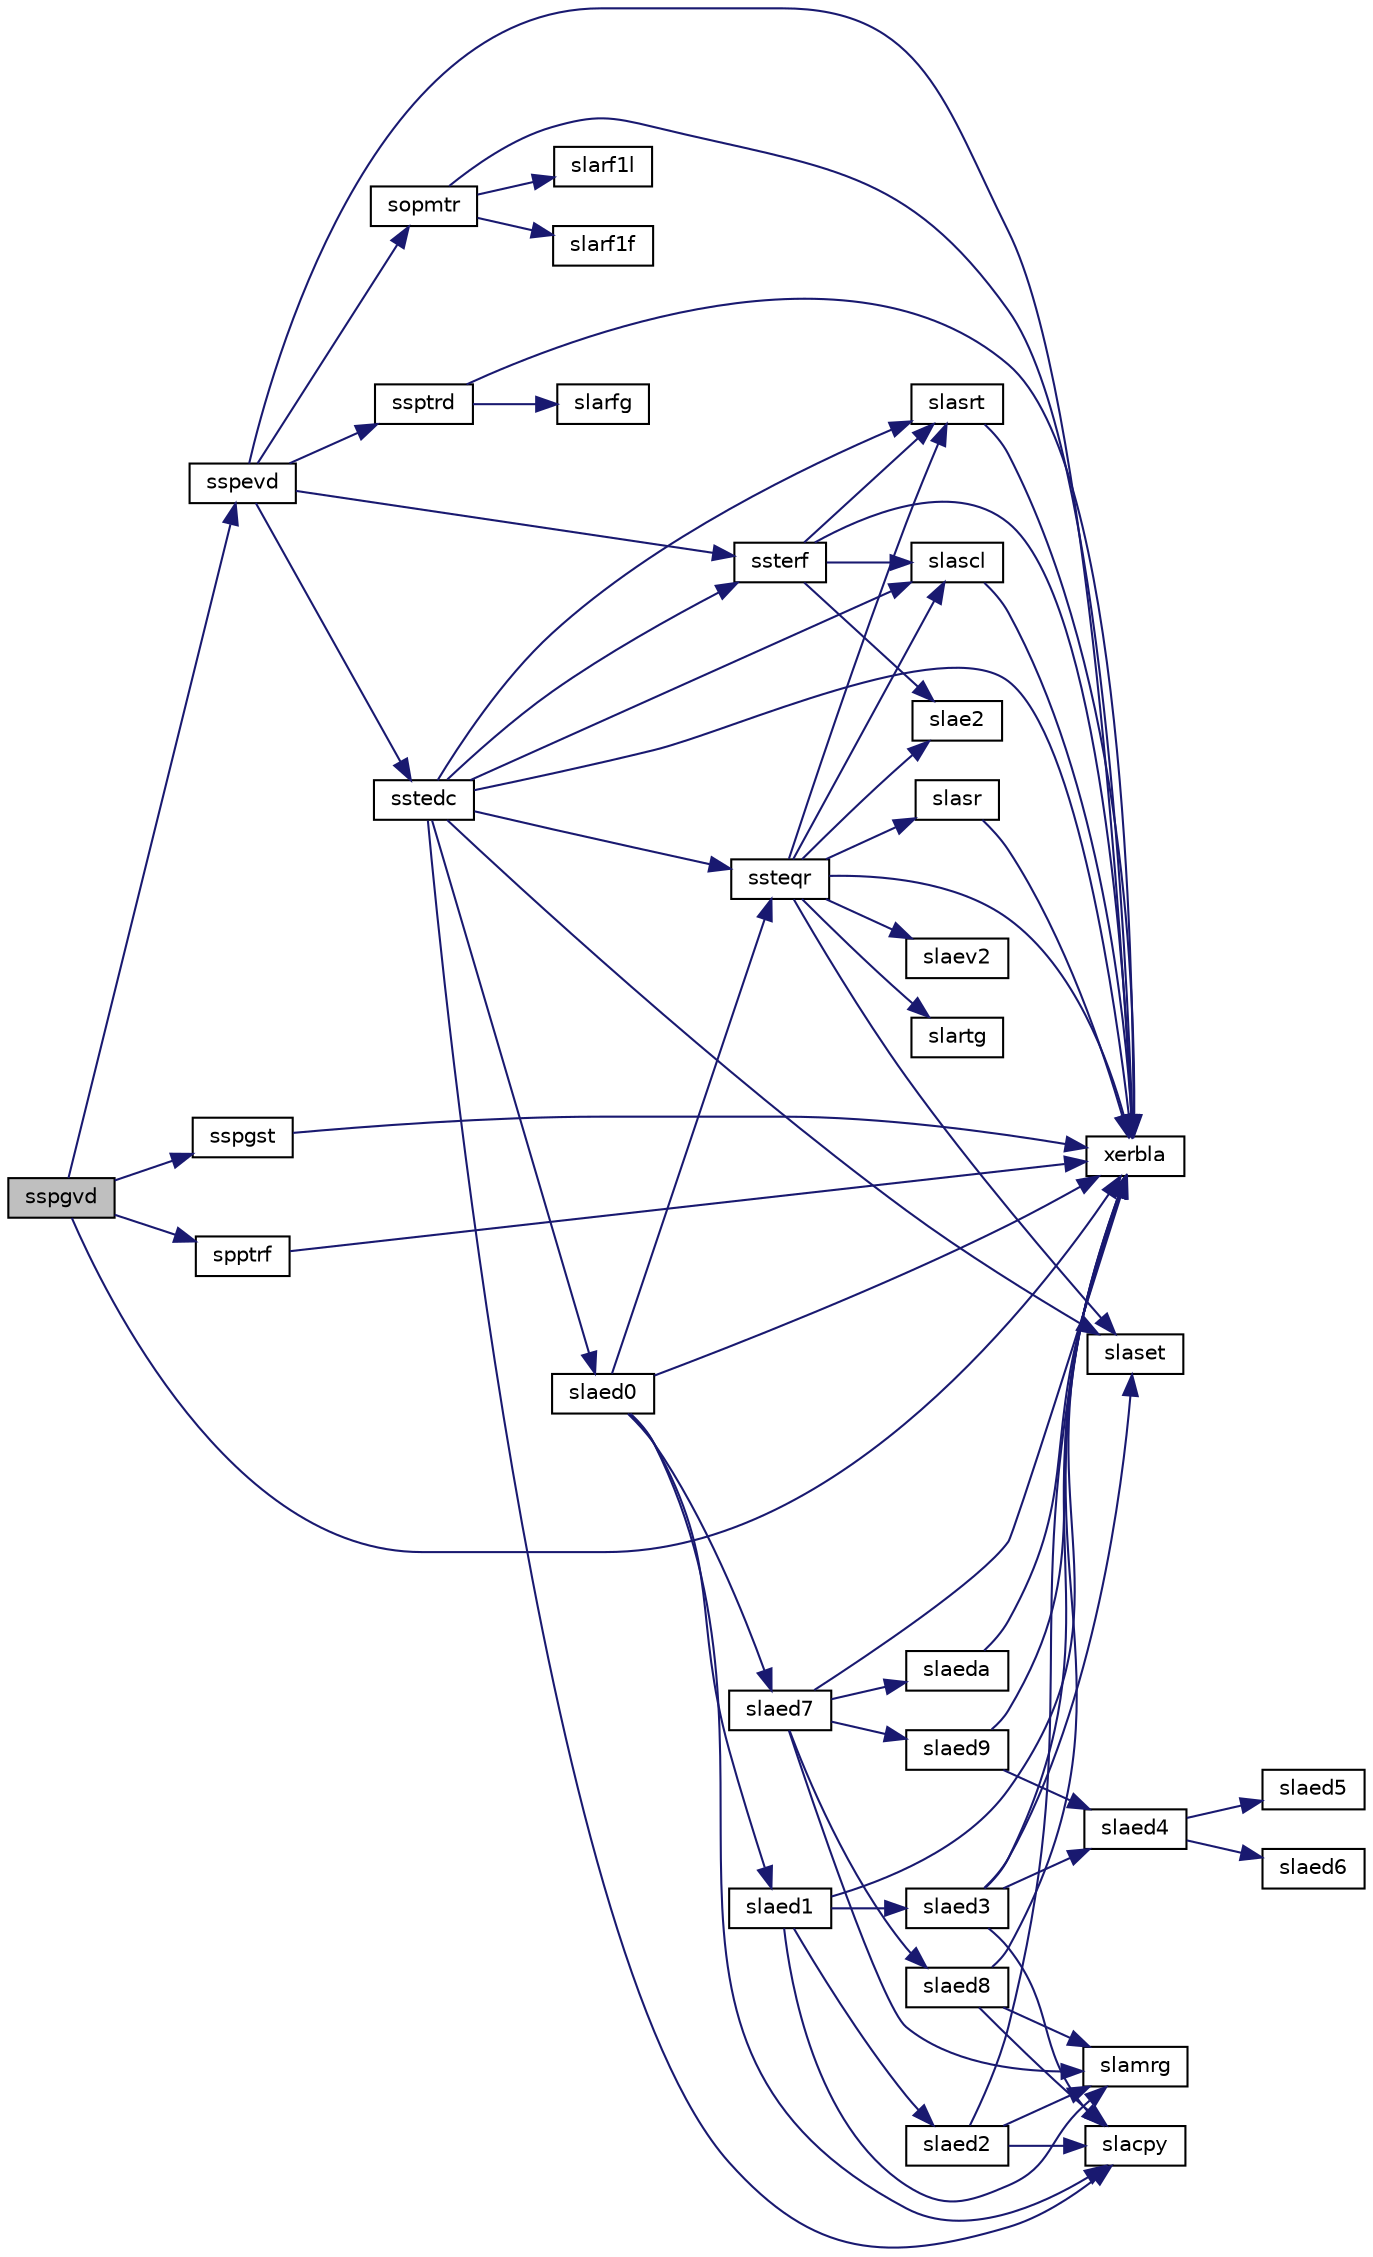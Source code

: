 digraph "sspgvd"
{
 // LATEX_PDF_SIZE
  edge [fontname="Helvetica",fontsize="10",labelfontname="Helvetica",labelfontsize="10"];
  node [fontname="Helvetica",fontsize="10",shape=record];
  rankdir="LR";
  Node1 [label="sspgvd",height=0.2,width=0.4,color="black", fillcolor="grey75", style="filled", fontcolor="black",tooltip="SSPGVD"];
  Node1 -> Node2 [color="midnightblue",fontsize="10",style="solid",fontname="Helvetica"];
  Node2 [label="spptrf",height=0.2,width=0.4,color="black", fillcolor="white", style="filled",URL="$spptrf_8f.html#a2bea5d870e14f7656183aed657af355d",tooltip="SPPTRF"];
  Node2 -> Node3 [color="midnightblue",fontsize="10",style="solid",fontname="Helvetica"];
  Node3 [label="xerbla",height=0.2,width=0.4,color="black", fillcolor="white", style="filled",URL="$xerbla_8f.html#a377ee61015baf8dea7770b3a404b1c07",tooltip="XERBLA"];
  Node1 -> Node4 [color="midnightblue",fontsize="10",style="solid",fontname="Helvetica"];
  Node4 [label="sspevd",height=0.2,width=0.4,color="black", fillcolor="white", style="filled",URL="$sspevd_8f.html#ab12d98c1a742020839416cf5c086905b",tooltip="SSPEVD computes the eigenvalues and, optionally, the left and/or right eigenvectors for OTHER matrice..."];
  Node4 -> Node5 [color="midnightblue",fontsize="10",style="solid",fontname="Helvetica"];
  Node5 [label="sopmtr",height=0.2,width=0.4,color="black", fillcolor="white", style="filled",URL="$sopmtr_8f.html#aad407135e87d4dfbf03ae128cd3e1494",tooltip="SOPMTR"];
  Node5 -> Node6 [color="midnightblue",fontsize="10",style="solid",fontname="Helvetica"];
  Node6 [label="slarf1f",height=0.2,width=0.4,color="black", fillcolor="white", style="filled",URL="$slarf1f_8f.html#aefd3efd961011e8288e1a09bb2e04b99",tooltip="SLARF1F applies an elementary reflector to a general rectangular"];
  Node5 -> Node7 [color="midnightblue",fontsize="10",style="solid",fontname="Helvetica"];
  Node7 [label="slarf1l",height=0.2,width=0.4,color="black", fillcolor="white", style="filled",URL="$slarf1l_8f.html#a2cd524707ffe6a2e5594c43517e1ba41",tooltip="SLARF1L applies an elementary reflector to a general rectangular"];
  Node5 -> Node3 [color="midnightblue",fontsize="10",style="solid",fontname="Helvetica"];
  Node4 -> Node8 [color="midnightblue",fontsize="10",style="solid",fontname="Helvetica"];
  Node8 [label="ssptrd",height=0.2,width=0.4,color="black", fillcolor="white", style="filled",URL="$ssptrd_8f.html#a126e985065f97185042fd8945d773b8b",tooltip="SSPTRD"];
  Node8 -> Node9 [color="midnightblue",fontsize="10",style="solid",fontname="Helvetica"];
  Node9 [label="slarfg",height=0.2,width=0.4,color="black", fillcolor="white", style="filled",URL="$slarfg_8f.html#a1c10a1adfa35b2d5ea15e801287a6a38",tooltip="SLARFG generates an elementary reflector (Householder matrix)."];
  Node8 -> Node3 [color="midnightblue",fontsize="10",style="solid",fontname="Helvetica"];
  Node4 -> Node10 [color="midnightblue",fontsize="10",style="solid",fontname="Helvetica"];
  Node10 [label="sstedc",height=0.2,width=0.4,color="black", fillcolor="white", style="filled",URL="$sstedc_8f.html#a52fb8b9ac59bd8629305b34520b58092",tooltip="SSTEDC"];
  Node10 -> Node11 [color="midnightblue",fontsize="10",style="solid",fontname="Helvetica"];
  Node11 [label="slacpy",height=0.2,width=0.4,color="black", fillcolor="white", style="filled",URL="$slacpy_8f.html#a7780c991533ce8dd1f2c22ae2d563f08",tooltip="SLACPY copies all or part of one two-dimensional array to another."];
  Node10 -> Node12 [color="midnightblue",fontsize="10",style="solid",fontname="Helvetica"];
  Node12 [label="slaed0",height=0.2,width=0.4,color="black", fillcolor="white", style="filled",URL="$slaed0_8f.html#ac684c2e6104ed0b6c5b785e39d034132",tooltip="SLAED0 used by SSTEDC. Computes all eigenvalues and corresponding eigenvectors of an unreduced symmet..."];
  Node12 -> Node11 [color="midnightblue",fontsize="10",style="solid",fontname="Helvetica"];
  Node12 -> Node13 [color="midnightblue",fontsize="10",style="solid",fontname="Helvetica"];
  Node13 [label="slaed1",height=0.2,width=0.4,color="black", fillcolor="white", style="filled",URL="$slaed1_8f.html#af1b221f084e44d08f19e28811752c51d",tooltip="SLAED1 used by SSTEDC. Computes the updated eigensystem of a diagonal matrix after modification by a ..."];
  Node13 -> Node14 [color="midnightblue",fontsize="10",style="solid",fontname="Helvetica"];
  Node14 [label="slaed2",height=0.2,width=0.4,color="black", fillcolor="white", style="filled",URL="$slaed2_8f.html#a7cdf7cab004a74be5d11448fee2af888",tooltip="SLAED2 used by SSTEDC. Merges eigenvalues and deflates secular equation. Used when the original matri..."];
  Node14 -> Node11 [color="midnightblue",fontsize="10",style="solid",fontname="Helvetica"];
  Node14 -> Node15 [color="midnightblue",fontsize="10",style="solid",fontname="Helvetica"];
  Node15 [label="slamrg",height=0.2,width=0.4,color="black", fillcolor="white", style="filled",URL="$slamrg_8f.html#a08dba55e84b9c57fb48b15b92d2b9049",tooltip="SLAMRG creates a permutation list to merge the entries of two independently sorted sets into a single..."];
  Node14 -> Node3 [color="midnightblue",fontsize="10",style="solid",fontname="Helvetica"];
  Node13 -> Node16 [color="midnightblue",fontsize="10",style="solid",fontname="Helvetica"];
  Node16 [label="slaed3",height=0.2,width=0.4,color="black", fillcolor="white", style="filled",URL="$slaed3_8f.html#a4ed4ad63585109624285a84ecc010d2f",tooltip="SLAED3 used by SSTEDC. Finds the roots of the secular equation and updates the eigenvectors...."];
  Node16 -> Node11 [color="midnightblue",fontsize="10",style="solid",fontname="Helvetica"];
  Node16 -> Node17 [color="midnightblue",fontsize="10",style="solid",fontname="Helvetica"];
  Node17 [label="slaed4",height=0.2,width=0.4,color="black", fillcolor="white", style="filled",URL="$slaed4_8f.html#aa708703789737758cf8f9ed2da42a985",tooltip="SLAED4 used by SSTEDC. Finds a single root of the secular equation."];
  Node17 -> Node18 [color="midnightblue",fontsize="10",style="solid",fontname="Helvetica"];
  Node18 [label="slaed5",height=0.2,width=0.4,color="black", fillcolor="white", style="filled",URL="$slaed5_8f.html#af41f654e722c7cab1f0749bb43414097",tooltip="SLAED5 used by SSTEDC. Solves the 2-by-2 secular equation."];
  Node17 -> Node19 [color="midnightblue",fontsize="10",style="solid",fontname="Helvetica"];
  Node19 [label="slaed6",height=0.2,width=0.4,color="black", fillcolor="white", style="filled",URL="$slaed6_8f.html#af5919aeb57bc9c8153d7ae9f0ecc3276",tooltip="SLAED6 used by SSTEDC. Computes one Newton step in solution of the secular equation."];
  Node16 -> Node20 [color="midnightblue",fontsize="10",style="solid",fontname="Helvetica"];
  Node20 [label="slaset",height=0.2,width=0.4,color="black", fillcolor="white", style="filled",URL="$slaset_8f.html#a6174184453f17ad7cc3488044325d5ac",tooltip="SLASET initializes the off-diagonal elements and the diagonal elements of a matrix to given values."];
  Node16 -> Node3 [color="midnightblue",fontsize="10",style="solid",fontname="Helvetica"];
  Node13 -> Node15 [color="midnightblue",fontsize="10",style="solid",fontname="Helvetica"];
  Node13 -> Node3 [color="midnightblue",fontsize="10",style="solid",fontname="Helvetica"];
  Node12 -> Node21 [color="midnightblue",fontsize="10",style="solid",fontname="Helvetica"];
  Node21 [label="slaed7",height=0.2,width=0.4,color="black", fillcolor="white", style="filled",URL="$slaed7_8f.html#aa82b498880b501e765256dcabb001dd8",tooltip="SLAED7 used by SSTEDC. Computes the updated eigensystem of a diagonal matrix after modification by a ..."];
  Node21 -> Node22 [color="midnightblue",fontsize="10",style="solid",fontname="Helvetica"];
  Node22 [label="slaed8",height=0.2,width=0.4,color="black", fillcolor="white", style="filled",URL="$slaed8_8f.html#afeeae5a27b97fc98ca9385cb97d6e21a",tooltip="SLAED8 used by SSTEDC. Merges eigenvalues and deflates secular equation. Used when the original matri..."];
  Node22 -> Node11 [color="midnightblue",fontsize="10",style="solid",fontname="Helvetica"];
  Node22 -> Node15 [color="midnightblue",fontsize="10",style="solid",fontname="Helvetica"];
  Node22 -> Node3 [color="midnightblue",fontsize="10",style="solid",fontname="Helvetica"];
  Node21 -> Node23 [color="midnightblue",fontsize="10",style="solid",fontname="Helvetica"];
  Node23 [label="slaed9",height=0.2,width=0.4,color="black", fillcolor="white", style="filled",URL="$slaed9_8f.html#a5bc8745ade9e86126b310b4a34c6c9cb",tooltip="SLAED9 used by SSTEDC. Finds the roots of the secular equation and updates the eigenvectors...."];
  Node23 -> Node17 [color="midnightblue",fontsize="10",style="solid",fontname="Helvetica"];
  Node23 -> Node3 [color="midnightblue",fontsize="10",style="solid",fontname="Helvetica"];
  Node21 -> Node24 [color="midnightblue",fontsize="10",style="solid",fontname="Helvetica"];
  Node24 [label="slaeda",height=0.2,width=0.4,color="black", fillcolor="white", style="filled",URL="$slaeda_8f.html#a462640bebca7ee618dca01292ef30ddb",tooltip="SLAEDA used by SSTEDC. Computes the Z vector determining the rank-one modification of the diagonal ma..."];
  Node24 -> Node3 [color="midnightblue",fontsize="10",style="solid",fontname="Helvetica"];
  Node21 -> Node15 [color="midnightblue",fontsize="10",style="solid",fontname="Helvetica"];
  Node21 -> Node3 [color="midnightblue",fontsize="10",style="solid",fontname="Helvetica"];
  Node12 -> Node25 [color="midnightblue",fontsize="10",style="solid",fontname="Helvetica"];
  Node25 [label="ssteqr",height=0.2,width=0.4,color="black", fillcolor="white", style="filled",URL="$ssteqr_8f.html#a2463dc5fa5baab57763971a548aad789",tooltip="SSTEQR"];
  Node25 -> Node26 [color="midnightblue",fontsize="10",style="solid",fontname="Helvetica"];
  Node26 [label="slae2",height=0.2,width=0.4,color="black", fillcolor="white", style="filled",URL="$slae2_8f.html#aec32dea47a14590934b8970b078b58fd",tooltip="SLAE2 computes the eigenvalues of a 2-by-2 symmetric matrix."];
  Node25 -> Node27 [color="midnightblue",fontsize="10",style="solid",fontname="Helvetica"];
  Node27 [label="slaev2",height=0.2,width=0.4,color="black", fillcolor="white", style="filled",URL="$slaev2_8f.html#af79f0bb1a07a9d96b827eba946ec79fa",tooltip="SLAEV2 computes the eigenvalues and eigenvectors of a 2-by-2 symmetric/Hermitian matrix."];
  Node25 -> Node28 [color="midnightblue",fontsize="10",style="solid",fontname="Helvetica"];
  Node28 [label="slartg",height=0.2,width=0.4,color="black", fillcolor="white", style="filled",URL="$slartg_8f90.html#a8836d25697ed4d8cc0b7d0f45b558c3b",tooltip="SLARTG generates a plane rotation with real cosine and real sine."];
  Node25 -> Node29 [color="midnightblue",fontsize="10",style="solid",fontname="Helvetica"];
  Node29 [label="slascl",height=0.2,width=0.4,color="black", fillcolor="white", style="filled",URL="$slascl_8f.html#a11e6ce67ce97ca5b0a3a7bc5645a09d9",tooltip="SLASCL multiplies a general rectangular matrix by a real scalar defined as cto/cfrom."];
  Node29 -> Node3 [color="midnightblue",fontsize="10",style="solid",fontname="Helvetica"];
  Node25 -> Node20 [color="midnightblue",fontsize="10",style="solid",fontname="Helvetica"];
  Node25 -> Node30 [color="midnightblue",fontsize="10",style="solid",fontname="Helvetica"];
  Node30 [label="slasr",height=0.2,width=0.4,color="black", fillcolor="white", style="filled",URL="$slasr_8f.html#a60f6d566e3a36c43835b0ff3055879dc",tooltip="SLASR applies a sequence of plane rotations to a general rectangular matrix."];
  Node30 -> Node3 [color="midnightblue",fontsize="10",style="solid",fontname="Helvetica"];
  Node25 -> Node31 [color="midnightblue",fontsize="10",style="solid",fontname="Helvetica"];
  Node31 [label="slasrt",height=0.2,width=0.4,color="black", fillcolor="white", style="filled",URL="$slasrt_8f.html#a66e14f999e0c96b0d974849882160a07",tooltip="SLASRT sorts numbers in increasing or decreasing order."];
  Node31 -> Node3 [color="midnightblue",fontsize="10",style="solid",fontname="Helvetica"];
  Node25 -> Node3 [color="midnightblue",fontsize="10",style="solid",fontname="Helvetica"];
  Node12 -> Node3 [color="midnightblue",fontsize="10",style="solid",fontname="Helvetica"];
  Node10 -> Node29 [color="midnightblue",fontsize="10",style="solid",fontname="Helvetica"];
  Node10 -> Node20 [color="midnightblue",fontsize="10",style="solid",fontname="Helvetica"];
  Node10 -> Node31 [color="midnightblue",fontsize="10",style="solid",fontname="Helvetica"];
  Node10 -> Node25 [color="midnightblue",fontsize="10",style="solid",fontname="Helvetica"];
  Node10 -> Node32 [color="midnightblue",fontsize="10",style="solid",fontname="Helvetica"];
  Node32 [label="ssterf",height=0.2,width=0.4,color="black", fillcolor="white", style="filled",URL="$ssterf_8f.html#a6f005e62dd179b39d847eadbb62dbead",tooltip="SSTERF"];
  Node32 -> Node26 [color="midnightblue",fontsize="10",style="solid",fontname="Helvetica"];
  Node32 -> Node29 [color="midnightblue",fontsize="10",style="solid",fontname="Helvetica"];
  Node32 -> Node31 [color="midnightblue",fontsize="10",style="solid",fontname="Helvetica"];
  Node32 -> Node3 [color="midnightblue",fontsize="10",style="solid",fontname="Helvetica"];
  Node10 -> Node3 [color="midnightblue",fontsize="10",style="solid",fontname="Helvetica"];
  Node4 -> Node32 [color="midnightblue",fontsize="10",style="solid",fontname="Helvetica"];
  Node4 -> Node3 [color="midnightblue",fontsize="10",style="solid",fontname="Helvetica"];
  Node1 -> Node33 [color="midnightblue",fontsize="10",style="solid",fontname="Helvetica"];
  Node33 [label="sspgst",height=0.2,width=0.4,color="black", fillcolor="white", style="filled",URL="$sspgst_8f.html#a0bb32254fb4435ac4c1869fb23e4a9d2",tooltip="SSPGST"];
  Node33 -> Node3 [color="midnightblue",fontsize="10",style="solid",fontname="Helvetica"];
  Node1 -> Node3 [color="midnightblue",fontsize="10",style="solid",fontname="Helvetica"];
}
